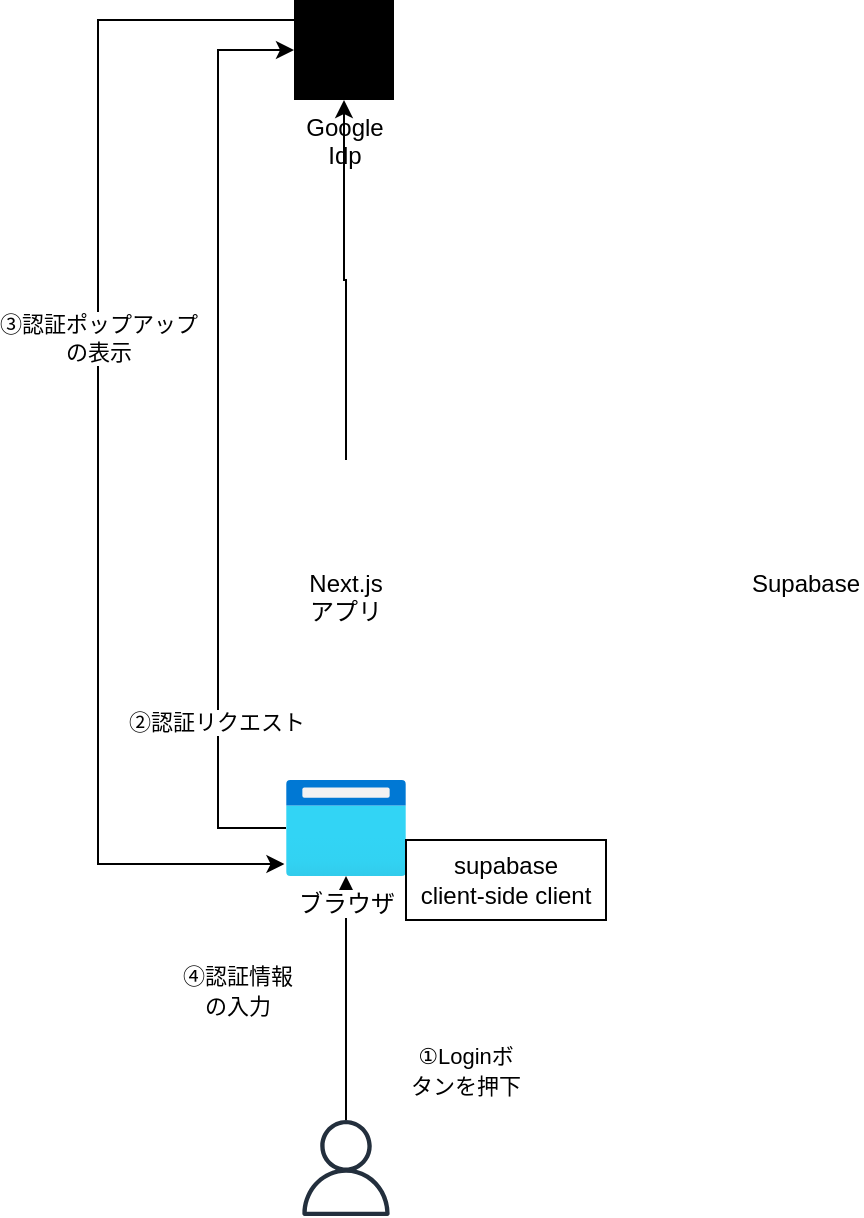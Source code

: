 <mxfile version="26.0.6" pages="2">
  <diagram name="ページ1" id="JOzuDuU-51WGF0VIIypb">
    <mxGraphModel dx="1266" dy="940" grid="1" gridSize="10" guides="1" tooltips="1" connect="1" arrows="1" fold="1" page="1" pageScale="1" pageWidth="827" pageHeight="1169" math="0" shadow="0">
      <root>
        <mxCell id="0" />
        <mxCell id="1" parent="0" />
        <mxCell id="JB5-63pJOudbf_32jx29-16" style="edgeStyle=orthogonalEdgeStyle;rounded=0;orthogonalLoop=1;jettySize=auto;html=1;" edge="1" parent="1" source="enDtEHfztznSI730Mm1V-2" target="JB5-63pJOudbf_32jx29-14">
          <mxGeometry relative="1" as="geometry" />
        </mxCell>
        <mxCell id="enDtEHfztznSI730Mm1V-2" value="Next.js&#xa;アプリ" style="shape=image;verticalLabelPosition=bottom;labelBackgroundColor=default;verticalAlign=top;aspect=fixed;imageAspect=0;image=https://cdn.worldvectorlogo.com/logos/next-js.svg;" parent="1" vertex="1">
          <mxGeometry x="240" y="470" width="48" height="48" as="geometry" />
        </mxCell>
        <mxCell id="JB5-63pJOudbf_32jx29-3" value="Supabase" style="shape=image;verticalLabelPosition=bottom;labelBackgroundColor=default;verticalAlign=top;aspect=fixed;imageAspect=0;image=https://media.licdn.com/dms/image/v2/D4E0BAQERGTXCf4yK8A/company-logo_200_200/company-logo_200_200/0/1692094901296/supabase_logo?e=2147483647&amp;v=beta&amp;t=2P19Am6Q8r8Ghtf5o6Z8U8Qe-bhHAFD5KJLM-ObMSCc;" vertex="1" parent="1">
          <mxGeometry x="470" y="470" width="48" height="48" as="geometry" />
        </mxCell>
        <mxCell id="JB5-63pJOudbf_32jx29-6" style="edgeStyle=orthogonalEdgeStyle;rounded=0;orthogonalLoop=1;jettySize=auto;html=1;" edge="1" parent="1" source="JB5-63pJOudbf_32jx29-5">
          <mxGeometry relative="1" as="geometry">
            <mxPoint x="264" y="678" as="targetPoint" />
          </mxGeometry>
        </mxCell>
        <mxCell id="JB5-63pJOudbf_32jx29-5" value="" style="sketch=0;outlineConnect=0;fontColor=#232F3E;gradientColor=none;fillColor=#232F3D;strokeColor=none;dashed=0;verticalLabelPosition=bottom;verticalAlign=top;align=center;html=1;fontSize=12;fontStyle=0;aspect=fixed;pointerEvents=1;shape=mxgraph.aws4.user;" vertex="1" parent="1">
          <mxGeometry x="240" y="800" width="48" height="48" as="geometry" />
        </mxCell>
        <mxCell id="JB5-63pJOudbf_32jx29-8" value="&lt;span style=&quot;font-size: 11px; text-wrap-mode: nowrap; background-color: rgb(255, 255, 255);&quot;&gt;①Loginボタンを押下&lt;/span&gt;" style="text;html=1;align=center;verticalAlign=middle;whiteSpace=wrap;rounded=0;" vertex="1" parent="1">
          <mxGeometry x="294" y="760" width="60" height="30" as="geometry" />
        </mxCell>
        <mxCell id="JB5-63pJOudbf_32jx29-17" style="edgeStyle=orthogonalEdgeStyle;rounded=0;orthogonalLoop=1;jettySize=auto;html=1;" edge="1" parent="1" source="JB5-63pJOudbf_32jx29-13" target="JB5-63pJOudbf_32jx29-14">
          <mxGeometry relative="1" as="geometry">
            <Array as="points">
              <mxPoint x="200" y="654" />
              <mxPoint x="200" y="265" />
            </Array>
          </mxGeometry>
        </mxCell>
        <mxCell id="JB5-63pJOudbf_32jx29-18" value="②認証リクエスト" style="edgeLabel;html=1;align=center;verticalAlign=middle;resizable=0;points=[];" vertex="1" connectable="0" parent="JB5-63pJOudbf_32jx29-17">
          <mxGeometry x="0.096" y="1" relative="1" as="geometry">
            <mxPoint y="165" as="offset" />
          </mxGeometry>
        </mxCell>
        <mxCell id="JB5-63pJOudbf_32jx29-13" value="ブラウザ" style="image;aspect=fixed;html=1;points=[];align=center;fontSize=12;image=img/lib/azure2/general/Browser.svg;" vertex="1" parent="1">
          <mxGeometry x="234" y="630" width="60" height="48" as="geometry" />
        </mxCell>
        <mxCell id="JB5-63pJOudbf_32jx29-14" value="Google&lt;div&gt;Idp&lt;/div&gt;" style="sketch=0;verticalLabelPosition=bottom;sketch=0;aspect=fixed;html=1;verticalAlign=top;strokeColor=none;fillColor=#000000;align=center;outlineConnect=0;pointerEvents=1;shape=mxgraph.citrix2.authentication_google;" vertex="1" parent="1">
          <mxGeometry x="238" y="240" width="50" height="50" as="geometry" />
        </mxCell>
        <mxCell id="JB5-63pJOudbf_32jx29-15" value="supabase&lt;div&gt;client-side client&lt;/div&gt;" style="rounded=0;whiteSpace=wrap;html=1;" vertex="1" parent="1">
          <mxGeometry x="294" y="660" width="100" height="40" as="geometry" />
        </mxCell>
        <mxCell id="JB5-63pJOudbf_32jx29-20" style="edgeStyle=orthogonalEdgeStyle;rounded=0;orthogonalLoop=1;jettySize=auto;html=1;entryX=-0.013;entryY=0.876;entryDx=0;entryDy=0;entryPerimeter=0;" edge="1" parent="1" source="JB5-63pJOudbf_32jx29-14" target="JB5-63pJOudbf_32jx29-13">
          <mxGeometry relative="1" as="geometry">
            <Array as="points">
              <mxPoint x="140" y="250" />
              <mxPoint x="140" y="672" />
            </Array>
          </mxGeometry>
        </mxCell>
        <mxCell id="JB5-63pJOudbf_32jx29-21" value="③認証ポップアップ&lt;div&gt;の表示&lt;/div&gt;" style="edgeLabel;html=1;align=center;verticalAlign=middle;resizable=0;points=[];" vertex="1" connectable="0" parent="JB5-63pJOudbf_32jx29-20">
          <mxGeometry x="-0.163" relative="1" as="geometry">
            <mxPoint as="offset" />
          </mxGeometry>
        </mxCell>
        <mxCell id="JB5-63pJOudbf_32jx29-22" value="&lt;span style=&quot;font-size: 11px; text-wrap-mode: nowrap; background-color: rgb(255, 255, 255);&quot;&gt;④認証情報の入力&lt;/span&gt;" style="text;html=1;align=center;verticalAlign=middle;whiteSpace=wrap;rounded=0;" vertex="1" parent="1">
          <mxGeometry x="180" y="720" width="60" height="30" as="geometry" />
        </mxCell>
      </root>
    </mxGraphModel>
  </diagram>
  <diagram id="1ywd8riE9vNVqqRwY968" name="シーケンス図">
    <mxGraphModel dx="3457" dy="1574" grid="1" gridSize="10" guides="1" tooltips="1" connect="1" arrows="1" fold="1" page="1" pageScale="1" pageWidth="827" pageHeight="1169" math="0" shadow="0">
      <root>
        <mxCell id="0" />
        <mxCell id="1" parent="0" />
        <mxCell id="VL2sAlDk3kYm0LWlG_W7-1" value="Next.js(Server)" style="shape=umlLifeline;perimeter=lifelinePerimeter;whiteSpace=wrap;html=1;container=1;dropTarget=0;collapsible=0;recursiveResize=0;outlineConnect=0;portConstraint=eastwest;newEdgeStyle={&quot;curved&quot;:0,&quot;rounded&quot;:0};" vertex="1" parent="1">
          <mxGeometry x="370" y="170" width="100" height="1140" as="geometry" />
        </mxCell>
        <mxCell id="tgcabSKQG3ahkNJb_Va7-36" value="" style="html=1;points=[[0,0,0,0,5],[0,1,0,0,-5],[1,0,0,0,5],[1,1,0,0,-5]];perimeter=orthogonalPerimeter;outlineConnect=0;targetShapes=umlLifeline;portConstraint=eastwest;newEdgeStyle={&quot;curved&quot;:0,&quot;rounded&quot;:0};" vertex="1" parent="VL2sAlDk3kYm0LWlG_W7-1">
          <mxGeometry x="45" y="750" width="10" height="340" as="geometry" />
        </mxCell>
        <mxCell id="VL2sAlDk3kYm0LWlG_W7-2" value="Supabase" style="shape=umlLifeline;perimeter=lifelinePerimeter;whiteSpace=wrap;html=1;container=1;dropTarget=0;collapsible=0;recursiveResize=0;outlineConnect=0;portConstraint=eastwest;newEdgeStyle={&quot;curved&quot;:0,&quot;rounded&quot;:0};" vertex="1" parent="1">
          <mxGeometry x="500" y="170" width="100" height="1140" as="geometry" />
        </mxCell>
        <mxCell id="tgcabSKQG3ahkNJb_Va7-19" value="" style="html=1;points=[[0,0,0,0,5],[0,1,0,0,-5],[1,0,0,0,5],[1,1,0,0,-5]];perimeter=orthogonalPerimeter;outlineConnect=0;targetShapes=umlLifeline;portConstraint=eastwest;newEdgeStyle={&quot;curved&quot;:0,&quot;rounded&quot;:0};" vertex="1" parent="VL2sAlDk3kYm0LWlG_W7-2">
          <mxGeometry x="45" y="415" width="10" height="225" as="geometry" />
        </mxCell>
        <mxCell id="tgcabSKQG3ahkNJb_Va7-39" value="" style="html=1;points=[[0,0,0,0,5],[0,1,0,0,-5],[1,0,0,0,5],[1,1,0,0,-5]];perimeter=orthogonalPerimeter;outlineConnect=0;targetShapes=umlLifeline;portConstraint=eastwest;newEdgeStyle={&quot;curved&quot;:0,&quot;rounded&quot;:0};" vertex="1" parent="VL2sAlDk3kYm0LWlG_W7-2">
          <mxGeometry x="45" y="780" width="10" height="300" as="geometry" />
        </mxCell>
        <mxCell id="VL2sAlDk3kYm0LWlG_W7-3" value="Google(Idp)" style="shape=umlLifeline;perimeter=lifelinePerimeter;whiteSpace=wrap;html=1;container=1;dropTarget=0;collapsible=0;recursiveResize=0;outlineConnect=0;portConstraint=eastwest;newEdgeStyle={&quot;curved&quot;:0,&quot;rounded&quot;:0};" vertex="1" parent="1">
          <mxGeometry x="630" y="170" width="100" height="1140" as="geometry" />
        </mxCell>
        <mxCell id="tgcabSKQG3ahkNJb_Va7-5" value="" style="html=1;points=[[0,0,0,0,5],[0,1,0,0,-5],[1,0,0,0,5],[1,1,0,0,-5]];perimeter=orthogonalPerimeter;outlineConnect=0;targetShapes=umlLifeline;portConstraint=eastwest;newEdgeStyle={&quot;curved&quot;:0,&quot;rounded&quot;:0};" vertex="1" parent="VL2sAlDk3kYm0LWlG_W7-3">
          <mxGeometry x="46" y="84" width="10" height="80" as="geometry" />
        </mxCell>
        <mxCell id="tgcabSKQG3ahkNJb_Va7-14" value="" style="html=1;points=[[0,0,0,0,5],[0,1,0,0,-5],[1,0,0,0,5],[1,1,0,0,-5]];perimeter=orthogonalPerimeter;outlineConnect=0;targetShapes=umlLifeline;portConstraint=eastwest;newEdgeStyle={&quot;curved&quot;:0,&quot;rounded&quot;:0};" vertex="1" parent="VL2sAlDk3kYm0LWlG_W7-3">
          <mxGeometry x="46" y="260" width="10" height="40" as="geometry" />
        </mxCell>
        <mxCell id="tgcabSKQG3ahkNJb_Va7-15" value="ユーザ認証" style="html=1;align=left;spacingLeft=2;endArrow=block;rounded=0;edgeStyle=orthogonalEdgeStyle;curved=0;rounded=0;" edge="1" target="tgcabSKQG3ahkNJb_Va7-14" parent="VL2sAlDk3kYm0LWlG_W7-3">
          <mxGeometry relative="1" as="geometry">
            <mxPoint x="51" y="240" as="sourcePoint" />
            <Array as="points">
              <mxPoint x="81" y="270" />
            </Array>
          </mxGeometry>
        </mxCell>
        <mxCell id="tgcabSKQG3ahkNJb_Va7-43" value="" style="html=1;points=[[0,0,0,0,5],[0,1,0,0,-5],[1,0,0,0,5],[1,1,0,0,-5]];perimeter=orthogonalPerimeter;outlineConnect=0;targetShapes=umlLifeline;portConstraint=eastwest;newEdgeStyle={&quot;curved&quot;:0,&quot;rounded&quot;:0};" vertex="1" parent="VL2sAlDk3kYm0LWlG_W7-3">
          <mxGeometry x="46" y="881" width="10" height="80" as="geometry" />
        </mxCell>
        <mxCell id="VL2sAlDk3kYm0LWlG_W7-4" value="Next.js(Client)" style="shape=umlLifeline;perimeter=lifelinePerimeter;whiteSpace=wrap;html=1;container=1;dropTarget=0;collapsible=0;recursiveResize=0;outlineConnect=0;portConstraint=eastwest;newEdgeStyle={&quot;curved&quot;:0,&quot;rounded&quot;:0};" vertex="1" parent="1">
          <mxGeometry x="240" y="170" width="100" height="1140" as="geometry" />
        </mxCell>
        <mxCell id="tgcabSKQG3ahkNJb_Va7-4" value="User" style="shape=umlLifeline;perimeter=lifelinePerimeter;whiteSpace=wrap;html=1;container=1;dropTarget=0;collapsible=0;recursiveResize=0;outlineConnect=0;portConstraint=eastwest;newEdgeStyle={&quot;curved&quot;:0,&quot;rounded&quot;:0};" vertex="1" parent="1">
          <mxGeometry x="-20" y="170" width="100" height="1140" as="geometry" />
        </mxCell>
        <mxCell id="tgcabSKQG3ahkNJb_Va7-6" value="認証リクエスト" style="html=1;verticalAlign=bottom;endArrow=block;curved=0;rounded=0;entryX=0;entryY=0;entryDx=0;entryDy=5;" edge="1" target="tgcabSKQG3ahkNJb_Va7-5" parent="1" source="tgcabSKQG3ahkNJb_Va7-11">
          <mxGeometry relative="1" as="geometry">
            <mxPoint x="606" y="234" as="sourcePoint" />
          </mxGeometry>
        </mxCell>
        <mxCell id="tgcabSKQG3ahkNJb_Va7-7" value="認証ポップアップの表示" style="html=1;verticalAlign=bottom;endArrow=open;dashed=1;endSize=8;curved=0;rounded=0;exitX=0;exitY=1;exitDx=0;exitDy=-5;" edge="1" source="tgcabSKQG3ahkNJb_Va7-5" parent="1" target="tgcabSKQG3ahkNJb_Va7-11">
          <mxGeometry relative="1" as="geometry">
            <mxPoint x="290" y="304" as="targetPoint" />
          </mxGeometry>
        </mxCell>
        <mxCell id="tgcabSKQG3ahkNJb_Va7-11" value="Browser" style="shape=umlLifeline;perimeter=lifelinePerimeter;whiteSpace=wrap;html=1;container=1;dropTarget=0;collapsible=0;recursiveResize=0;outlineConnect=0;portConstraint=eastwest;newEdgeStyle={&quot;curved&quot;:0,&quot;rounded&quot;:0};" vertex="1" parent="1">
          <mxGeometry x="110" y="170" width="100" height="1140" as="geometry" />
        </mxCell>
        <mxCell id="tgcabSKQG3ahkNJb_Va7-12" value="ログインボタン押下" style="html=1;verticalAlign=bottom;endArrow=block;curved=0;rounded=0;" edge="1" parent="1" target="tgcabSKQG3ahkNJb_Va7-11">
          <mxGeometry width="80" relative="1" as="geometry">
            <mxPoint x="29.324" y="240" as="sourcePoint" />
            <mxPoint x="130" y="240" as="targetPoint" />
          </mxGeometry>
        </mxCell>
        <mxCell id="tgcabSKQG3ahkNJb_Va7-9" value="認証情報の送信" style="html=1;verticalAlign=bottom;endArrow=block;curved=0;rounded=0;entryX=0;entryY=0;entryDx=0;entryDy=5;" edge="1" parent="1" source="tgcabSKQG3ahkNJb_Va7-11">
          <mxGeometry relative="1" as="geometry">
            <mxPoint x="290.5" y="365" as="sourcePoint" />
            <mxPoint x="676" y="395" as="targetPoint" />
          </mxGeometry>
        </mxCell>
        <mxCell id="tgcabSKQG3ahkNJb_Va7-13" value="認証情報の入力" style="html=1;verticalAlign=bottom;endArrow=block;curved=0;rounded=0;" edge="1" parent="1">
          <mxGeometry width="80" relative="1" as="geometry">
            <mxPoint x="30.004" y="370" as="sourcePoint" />
            <mxPoint x="160.68" y="370" as="targetPoint" />
          </mxGeometry>
        </mxCell>
        <mxCell id="tgcabSKQG3ahkNJb_Va7-16" value="コールバックURLにリダイレクト&lt;div&gt;(アクセストークン/リフレッシュトークン/IDトークンの送信)&lt;/div&gt;" style="html=1;verticalAlign=bottom;endArrow=open;dashed=1;endSize=8;curved=0;rounded=0;" edge="1" parent="1" target="tgcabSKQG3ahkNJb_Va7-11">
          <mxGeometry relative="1" as="geometry">
            <mxPoint x="680" y="500" as="sourcePoint" />
            <mxPoint x="600" y="500" as="targetPoint" />
          </mxGeometry>
        </mxCell>
        <mxCell id="tgcabSKQG3ahkNJb_Va7-18" value="コールバック関数の&lt;div&gt;呼び出し&lt;/div&gt;" style="html=1;verticalAlign=bottom;endArrow=block;curved=0;rounded=0;" edge="1" parent="1" target="VL2sAlDk3kYm0LWlG_W7-4">
          <mxGeometry width="80" relative="1" as="geometry">
            <mxPoint x="160" y="560" as="sourcePoint" />
            <mxPoint x="240" y="560" as="targetPoint" />
          </mxGeometry>
        </mxCell>
        <mxCell id="tgcabSKQG3ahkNJb_Va7-20" value="アクセストークン/リフレッシュトークン/&lt;div&gt;IDトークン&lt;span style=&quot;background-color: light-dark(#ffffff, var(--ge-dark-color, #121212)); color: light-dark(rgb(0, 0, 0), rgb(255, 255, 255));&quot;&gt;の送信&lt;/span&gt;&lt;/div&gt;" style="html=1;verticalAlign=bottom;endArrow=block;curved=0;rounded=0;entryX=0;entryY=0;entryDx=0;entryDy=5;" edge="1" target="tgcabSKQG3ahkNJb_Va7-19" parent="1" source="VL2sAlDk3kYm0LWlG_W7-4">
          <mxGeometry relative="1" as="geometry">
            <mxPoint x="475" y="590" as="sourcePoint" />
          </mxGeometry>
        </mxCell>
        <mxCell id="tgcabSKQG3ahkNJb_Va7-24" value="JTWの&lt;div&gt;署名検証(Googleが署名)&lt;/div&gt;" style="html=1;align=left;spacingLeft=2;endArrow=block;rounded=0;edgeStyle=orthogonalEdgeStyle;curved=0;rounded=0;" edge="1" parent="1">
          <mxGeometry relative="1" as="geometry">
            <mxPoint x="555" y="612.118" as="sourcePoint" />
            <Array as="points">
              <mxPoint x="585" y="642.118" />
            </Array>
            <mxPoint x="560" y="642.118" as="targetPoint" />
          </mxGeometry>
        </mxCell>
        <mxCell id="tgcabSKQG3ahkNJb_Va7-27" value="IDトークン&lt;div&gt;の検証&lt;/div&gt;" style="html=1;align=left;spacingLeft=2;endArrow=block;rounded=0;edgeStyle=orthogonalEdgeStyle;curved=0;rounded=0;" edge="1" parent="1">
          <mxGeometry relative="1" as="geometry">
            <mxPoint x="555" y="662.118" as="sourcePoint" />
            <Array as="points">
              <mxPoint x="585" y="692.118" />
            </Array>
            <mxPoint x="560" y="692.118" as="targetPoint" />
          </mxGeometry>
        </mxCell>
        <mxCell id="tgcabSKQG3ahkNJb_Va7-30" value="ログインセッション&lt;div&gt;の発行&lt;/div&gt;" style="html=1;align=left;spacingLeft=2;endArrow=block;rounded=0;edgeStyle=orthogonalEdgeStyle;curved=0;rounded=0;" edge="1" parent="1">
          <mxGeometry x="0.003" relative="1" as="geometry">
            <mxPoint x="556" y="714" as="sourcePoint" />
            <Array as="points">
              <mxPoint x="586" y="744" />
            </Array>
            <mxPoint x="561" y="744" as="targetPoint" />
            <mxPoint as="offset" />
          </mxGeometry>
        </mxCell>
        <mxCell id="tgcabSKQG3ahkNJb_Va7-32" value="アクセストークン/リフレッシュトークン&lt;div&gt;をJTWで格納(Supabaseが署名)&lt;/div&gt;" style="html=1;align=left;spacingLeft=2;endArrow=block;rounded=0;edgeStyle=orthogonalEdgeStyle;curved=0;rounded=0;" edge="1" parent="1">
          <mxGeometry x="0.003" relative="1" as="geometry">
            <mxPoint x="555" y="765" as="sourcePoint" />
            <Array as="points">
              <mxPoint x="585" y="795" />
            </Array>
            <mxPoint x="560" y="795" as="targetPoint" />
            <mxPoint as="offset" />
          </mxGeometry>
        </mxCell>
        <mxCell id="tgcabSKQG3ahkNJb_Va7-21" value="Cookieにアクセストークン/リフレッシュトークンを格納" style="html=1;verticalAlign=bottom;endArrow=open;dashed=1;endSize=8;curved=0;rounded=0;exitX=0;exitY=1;exitDx=0;exitDy=-5;" edge="1" source="tgcabSKQG3ahkNJb_Va7-19" parent="1" target="tgcabSKQG3ahkNJb_Va7-11">
          <mxGeometry relative="1" as="geometry">
            <mxPoint x="350" y="770" as="targetPoint" />
          </mxGeometry>
        </mxCell>
        <mxCell id="tgcabSKQG3ahkNJb_Va7-33" value="ログイン前" style="text;html=1;align=center;verticalAlign=middle;whiteSpace=wrap;rounded=0;fontStyle=1" vertex="1" parent="1">
          <mxGeometry x="-50" y="210" width="80" height="30" as="geometry" />
        </mxCell>
        <mxCell id="tgcabSKQG3ahkNJb_Va7-34" value="マイページ表示&lt;div&gt;リクエスト&lt;/div&gt;" style="html=1;verticalAlign=bottom;endArrow=block;curved=0;rounded=0;" edge="1" parent="1">
          <mxGeometry x="-0.002" width="80" relative="1" as="geometry">
            <mxPoint x="30.004" y="900" as="sourcePoint" />
            <mxPoint x="160.68" y="900" as="targetPoint" />
            <mxPoint as="offset" />
          </mxGeometry>
        </mxCell>
        <mxCell id="tgcabSKQG3ahkNJb_Va7-35" value="ログイン後" style="text;html=1;align=center;verticalAlign=middle;whiteSpace=wrap;rounded=0;fontStyle=1" vertex="1" parent="1">
          <mxGeometry x="-50" y="870" width="80" height="30" as="geometry" />
        </mxCell>
        <mxCell id="tgcabSKQG3ahkNJb_Va7-37" value="マイページデータ&lt;div&gt;リクエスト&lt;/div&gt;" style="html=1;verticalAlign=bottom;endArrow=block;curved=0;rounded=0;entryX=0;entryY=0;entryDx=0;entryDy=5;" edge="1" target="tgcabSKQG3ahkNJb_Va7-36" parent="1" source="tgcabSKQG3ahkNJb_Va7-11">
          <mxGeometry relative="1" as="geometry">
            <mxPoint x="345" y="925" as="sourcePoint" />
          </mxGeometry>
        </mxCell>
        <mxCell id="tgcabSKQG3ahkNJb_Va7-40" value="マイページデータ&lt;div&gt;リクエスト&lt;/div&gt;" style="html=1;verticalAlign=bottom;endArrow=block;curved=0;rounded=0;entryX=0;entryY=0;entryDx=0;entryDy=5;" edge="1" target="tgcabSKQG3ahkNJb_Va7-39" parent="1" source="tgcabSKQG3ahkNJb_Va7-36">
          <mxGeometry relative="1" as="geometry">
            <mxPoint x="475" y="955" as="sourcePoint" />
          </mxGeometry>
        </mxCell>
        <mxCell id="tgcabSKQG3ahkNJb_Va7-42" value="アクセストークンの検証&lt;div&gt;&lt;span style=&quot;background-color: light-dark(#ffffff, var(--ge-dark-color, #121212)); color: light-dark(rgb(0, 0, 0), rgb(255, 255, 255));&quot;&gt;(Supabaseが署名)&lt;/span&gt;&lt;/div&gt;" style="html=1;align=left;spacingLeft=2;endArrow=block;rounded=0;edgeStyle=orthogonalEdgeStyle;curved=0;rounded=0;" edge="1" parent="1">
          <mxGeometry x="0.003" relative="1" as="geometry">
            <mxPoint x="556" y="971" as="sourcePoint" />
            <Array as="points">
              <mxPoint x="586" y="1001" />
            </Array>
            <mxPoint x="561" y="1001" as="targetPoint" />
            <mxPoint as="offset" />
          </mxGeometry>
        </mxCell>
        <mxCell id="tgcabSKQG3ahkNJb_Va7-44" value="アクセストークン&lt;div&gt;の更新&lt;/div&gt;" style="html=1;verticalAlign=bottom;endArrow=block;curved=0;rounded=0;entryX=0;entryY=0;entryDx=0;entryDy=5;" edge="1" target="tgcabSKQG3ahkNJb_Va7-43" parent="1" source="tgcabSKQG3ahkNJb_Va7-39">
          <mxGeometry relative="1" as="geometry">
            <mxPoint x="606" y="1035" as="sourcePoint" />
          </mxGeometry>
        </mxCell>
        <mxCell id="tgcabSKQG3ahkNJb_Va7-45" value="アクセストークン/&lt;div&gt;リフレッシュトークン&lt;br&gt;&lt;div&gt;の送信&lt;/div&gt;&lt;/div&gt;" style="html=1;verticalAlign=bottom;endArrow=open;dashed=1;endSize=8;curved=0;rounded=0;exitX=0;exitY=1;exitDx=0;exitDy=-5;" edge="1" source="tgcabSKQG3ahkNJb_Va7-43" parent="1" target="tgcabSKQG3ahkNJb_Va7-39">
          <mxGeometry relative="1" as="geometry">
            <mxPoint x="560" y="1126" as="targetPoint" />
          </mxGeometry>
        </mxCell>
        <mxCell id="tgcabSKQG3ahkNJb_Va7-46" value="アクセストークン/リフレッシュトークン&lt;div&gt;をJTWで格納(Supabaseが署名)&lt;/div&gt;" style="html=1;align=left;spacingLeft=2;endArrow=block;rounded=0;edgeStyle=orthogonalEdgeStyle;curved=0;rounded=0;" edge="1" parent="1">
          <mxGeometry x="0.003" relative="1" as="geometry">
            <mxPoint x="556" y="1158" as="sourcePoint" />
            <Array as="points">
              <mxPoint x="586" y="1188" />
            </Array>
            <mxPoint x="561" y="1188" as="targetPoint" />
            <mxPoint as="offset" />
          </mxGeometry>
        </mxCell>
        <mxCell id="tgcabSKQG3ahkNJb_Va7-47" value="リクエストデータの取得&lt;div&gt;(DBなどから)&lt;/div&gt;" style="html=1;align=left;spacingLeft=2;endArrow=block;rounded=0;edgeStyle=orthogonalEdgeStyle;curved=0;rounded=0;" edge="1" parent="1">
          <mxGeometry x="0.003" relative="1" as="geometry">
            <mxPoint x="556" y="1207" as="sourcePoint" />
            <Array as="points">
              <mxPoint x="586" y="1237" />
            </Array>
            <mxPoint x="561" y="1237" as="targetPoint" />
            <mxPoint as="offset" />
          </mxGeometry>
        </mxCell>
        <mxCell id="tgcabSKQG3ahkNJb_Va7-41" value="リクエストデータの&lt;div&gt;レスポンス&lt;/div&gt;&lt;div&gt;+&lt;/div&gt;&lt;div&gt;更新したJWT&lt;/div&gt;" style="html=1;verticalAlign=bottom;endArrow=open;dashed=1;endSize=8;curved=0;rounded=0;exitX=0;exitY=1;exitDx=0;exitDy=-5;" edge="1" source="tgcabSKQG3ahkNJb_Va7-39" parent="1">
          <mxGeometry relative="1" as="geometry">
            <mxPoint x="430" y="1245" as="targetPoint" />
          </mxGeometry>
        </mxCell>
        <mxCell id="tgcabSKQG3ahkNJb_Va7-38" value="マイページデータのレスポンス&lt;div&gt;Cookieの更新&lt;/div&gt;" style="html=1;verticalAlign=bottom;endArrow=open;dashed=1;endSize=8;curved=0;rounded=0;exitX=0;exitY=1;exitDx=0;exitDy=-5;" edge="1" source="tgcabSKQG3ahkNJb_Va7-36" parent="1" target="tgcabSKQG3ahkNJb_Va7-11">
          <mxGeometry relative="1" as="geometry">
            <mxPoint x="345" y="995" as="targetPoint" />
          </mxGeometry>
        </mxCell>
        <mxCell id="tgcabSKQG3ahkNJb_Va7-49" value="マイページ表示" style="html=1;verticalAlign=bottom;endArrow=open;dashed=1;endSize=8;curved=0;rounded=0;" edge="1" parent="1" target="tgcabSKQG3ahkNJb_Va7-4">
          <mxGeometry relative="1" as="geometry">
            <mxPoint x="160" y="1280" as="sourcePoint" />
            <mxPoint x="80" y="1280" as="targetPoint" />
          </mxGeometry>
        </mxCell>
      </root>
    </mxGraphModel>
  </diagram>
</mxfile>
